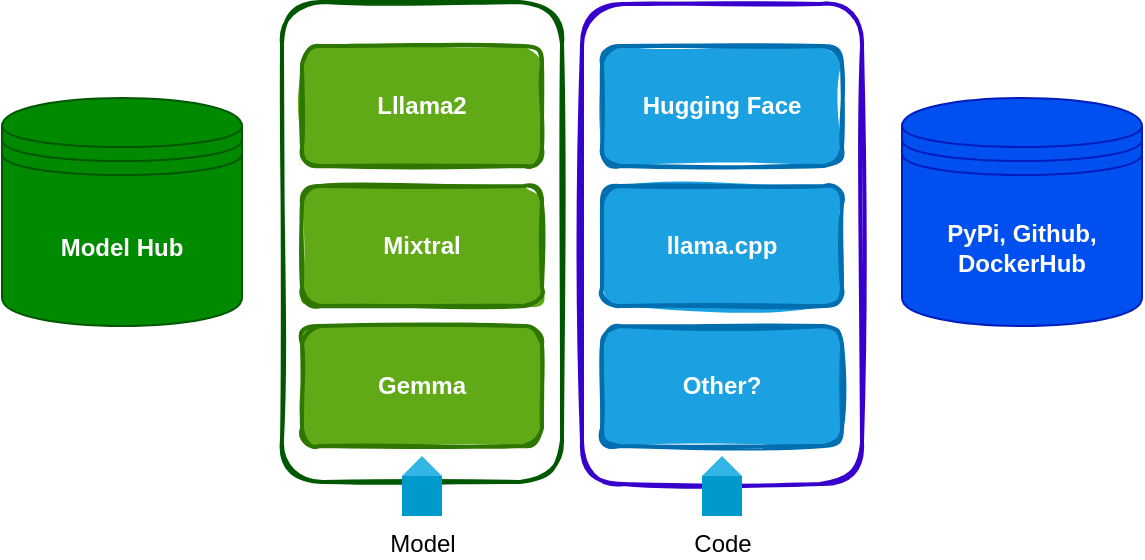 <mxfile version="24.1.0" type="device">
  <diagram name="Page-1" id="dO1Mpuame1zcrcQhVnN9">
    <mxGraphModel dx="1242" dy="878" grid="1" gridSize="10" guides="1" tooltips="1" connect="1" arrows="1" fold="1" page="1" pageScale="1" pageWidth="850" pageHeight="1100" math="0" shadow="0">
      <root>
        <mxCell id="0" />
        <mxCell id="1" parent="0" />
        <mxCell id="0YP7Ph_LbspiDsLWj67T-2" value="" style="rounded=1;whiteSpace=wrap;html=1;strokeWidth=2;fillWeight=4;hachureGap=8;hachureAngle=45;fillColor=none;sketch=1;fontColor=#ffffff;strokeColor=#3700CC;" parent="1" vertex="1">
          <mxGeometry x="430" y="231" width="140" height="240" as="geometry" />
        </mxCell>
        <mxCell id="0YP7Ph_LbspiDsLWj67T-8" value="" style="rounded=1;whiteSpace=wrap;html=1;strokeWidth=2;fillWeight=4;hachureGap=8;hachureAngle=45;fillColor=none;sketch=1;fontColor=#ffffff;strokeColor=#005700;" parent="1" vertex="1">
          <mxGeometry x="280" y="230" width="140" height="240" as="geometry" />
        </mxCell>
        <mxCell id="EMe6ZgiDg7fWnLc_oaXX-9" value="&lt;b&gt;Hugging Face&lt;/b&gt;" style="rounded=1;whiteSpace=wrap;html=1;strokeWidth=2;fillWeight=4;hachureGap=8;hachureAngle=45;fillColor=#1ba1e2;sketch=1;fontColor=#ffffff;strokeColor=#006EAF;fillStyle=solid;" parent="1" vertex="1">
          <mxGeometry x="440" y="252" width="120" height="60" as="geometry" />
        </mxCell>
        <mxCell id="EMe6ZgiDg7fWnLc_oaXX-11" value="&lt;b&gt;llama.cpp&lt;/b&gt;" style="rounded=1;whiteSpace=wrap;html=1;strokeWidth=2;fillWeight=4;hachureGap=8;hachureAngle=45;fillColor=#1ba1e2;sketch=1;fontColor=#ffffff;strokeColor=#006EAF;fillStyle=solid;" parent="1" vertex="1">
          <mxGeometry x="440" y="322" width="120" height="60" as="geometry" />
        </mxCell>
        <mxCell id="EMe6ZgiDg7fWnLc_oaXX-12" value="&lt;b&gt;Other?&lt;/b&gt;" style="rounded=1;whiteSpace=wrap;html=1;strokeWidth=2;fillWeight=4;hachureGap=8;hachureAngle=45;fillColor=#1ba1e2;sketch=1;fontColor=#ffffff;strokeColor=#006EAF;fillStyle=solid;" parent="1" vertex="1">
          <mxGeometry x="440" y="392" width="120" height="60" as="geometry" />
        </mxCell>
        <mxCell id="0YP7Ph_LbspiDsLWj67T-6" value="&lt;b&gt;Lllama2&lt;/b&gt;" style="rounded=1;whiteSpace=wrap;html=1;strokeWidth=2;fillWeight=4;hachureGap=8;hachureAngle=45;fillColor=#60a917;sketch=1;fontColor=#ffffff;strokeColor=#2D7600;fillStyle=solid;" parent="1" vertex="1">
          <mxGeometry x="290" y="252" width="120" height="60" as="geometry" />
        </mxCell>
        <mxCell id="0YP7Ph_LbspiDsLWj67T-7" value="&lt;b&gt;Mixtral&lt;/b&gt;" style="rounded=1;whiteSpace=wrap;html=1;strokeWidth=2;fillWeight=4;hachureGap=8;hachureAngle=45;fillColor=#60a917;sketch=1;fontColor=#ffffff;strokeColor=#2D7600;fillStyle=solid;" parent="1" vertex="1">
          <mxGeometry x="290" y="322" width="120" height="60" as="geometry" />
        </mxCell>
        <mxCell id="0YP7Ph_LbspiDsLWj67T-9" value="&lt;b&gt;Gemma&lt;/b&gt;" style="rounded=1;whiteSpace=wrap;html=1;strokeWidth=2;fillWeight=4;hachureGap=8;hachureAngle=45;fillColor=#60a917;sketch=1;fontColor=#ffffff;strokeColor=#2D7600;fillStyle=solid;" parent="1" vertex="1">
          <mxGeometry x="290" y="392" width="120" height="60" as="geometry" />
        </mxCell>
        <mxCell id="0YP7Ph_LbspiDsLWj67T-11" value="&lt;font color=&quot;#000000&quot;&gt;Code&lt;/font&gt;" style="verticalLabelPosition=bottom;verticalAlign=top;html=1;shadow=0;dashed=0;strokeWidth=1;shape=mxgraph.android.text_insertion_point;" parent="1" vertex="1">
          <mxGeometry x="490" y="457" width="20" height="30" as="geometry" />
        </mxCell>
        <mxCell id="0YP7Ph_LbspiDsLWj67T-12" value="&lt;font color=&quot;#000000&quot;&gt;Model&lt;/font&gt;" style="verticalLabelPosition=bottom;verticalAlign=top;html=1;shadow=0;dashed=0;strokeWidth=1;shape=mxgraph.android.text_insertion_point;fillColor=none;fontColor=#ffffff;strokeColor=#005700;perimeterSpacing=0;fillStyle=solid;" parent="1" vertex="1">
          <mxGeometry x="340" y="457" width="20" height="30" as="geometry" />
        </mxCell>
        <mxCell id="0YP7Ph_LbspiDsLWj67T-19" value="&lt;b&gt;Model Hub&lt;/b&gt;" style="shape=datastore;whiteSpace=wrap;html=1;fillColor=#008a00;fontColor=#ffffff;strokeColor=#005700;" parent="1" vertex="1">
          <mxGeometry x="140" y="278" width="120" height="114" as="geometry" />
        </mxCell>
        <mxCell id="0YP7Ph_LbspiDsLWj67T-20" value="&lt;b&gt;PyPi, Github, DockerHub&lt;/b&gt;" style="shape=datastore;whiteSpace=wrap;html=1;fillColor=#0050ef;fontColor=#ffffff;strokeColor=#001DBC;" parent="1" vertex="1">
          <mxGeometry x="590" y="278" width="120" height="114" as="geometry" />
        </mxCell>
      </root>
    </mxGraphModel>
  </diagram>
</mxfile>

